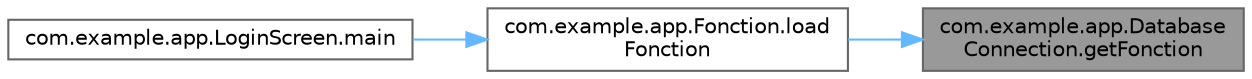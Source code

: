 digraph "com.example.app.DatabaseConnection.getFonction"
{
 // LATEX_PDF_SIZE
  bgcolor="transparent";
  edge [fontname=Helvetica,fontsize=10,labelfontname=Helvetica,labelfontsize=10];
  node [fontname=Helvetica,fontsize=10,shape=box,height=0.2,width=0.4];
  rankdir="RL";
  Node1 [id="Node000001",label="com.example.app.Database\lConnection.getFonction",height=0.2,width=0.4,color="gray40", fillcolor="grey60", style="filled", fontcolor="black",tooltip=" "];
  Node1 -> Node2 [id="edge7_Node000001_Node000002",dir="back",color="steelblue1",style="solid",tooltip=" "];
  Node2 [id="Node000002",label="com.example.app.Fonction.load\lFonction",height=0.2,width=0.4,color="grey40", fillcolor="white", style="filled",URL="$classcom_1_1example_1_1app_1_1_fonction.html#ae131d73debaa4433fd3f40828805a4ae",tooltip=" "];
  Node2 -> Node3 [id="edge8_Node000002_Node000003",dir="back",color="steelblue1",style="solid",tooltip=" "];
  Node3 [id="Node000003",label="com.example.app.LoginScreen.main",height=0.2,width=0.4,color="grey40", fillcolor="white", style="filled",URL="$classcom_1_1example_1_1app_1_1_login_screen.html#ac6784975d16fde8a98fd5b5eb43d18c2",tooltip=" "];
}
